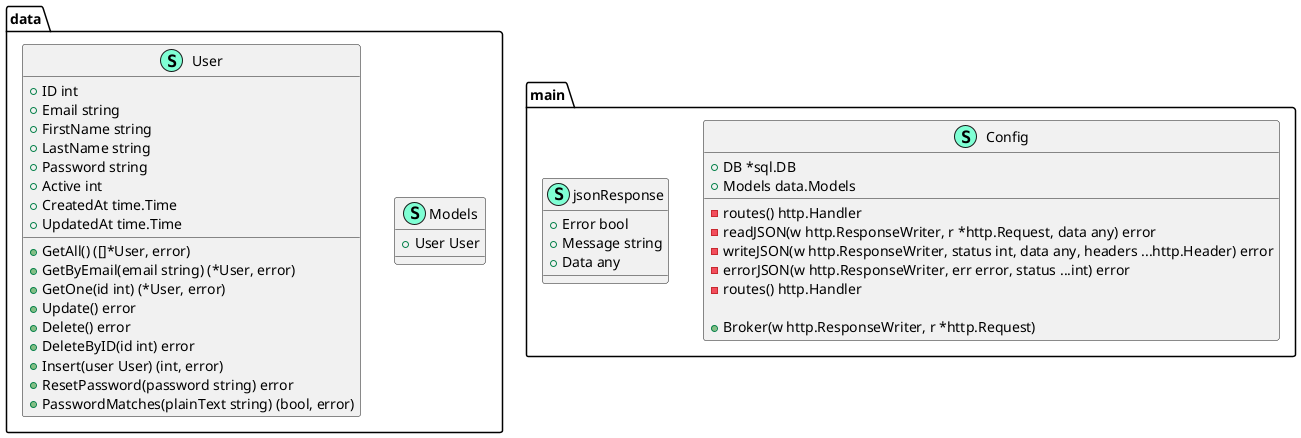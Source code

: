 @startuml
namespace data {
    class Models << (S,Aquamarine) >> {
        + User User

    }
    class User << (S,Aquamarine) >> {
        + ID int
        + Email string
        + FirstName string
        + LastName string
        + Password string
        + Active int
        + CreatedAt time.Time
        + UpdatedAt time.Time

        + GetAll() ([]*User, error)
        + GetByEmail(email string) (*User, error)
        + GetOne(id int) (*User, error)
        + Update() error
        + Delete() error
        + DeleteByID(id int) error
        + Insert(user User) (int, error)
        + ResetPassword(password string) error
        + PasswordMatches(plainText string) (bool, error)

    }
}


namespace main {
    class Config << (S,Aquamarine) >> {
        + DB *sql.DB
        + Models data.Models

        - routes() http.Handler
        - readJSON(w http.ResponseWriter, r *http.Request, data any) error
        - writeJSON(w http.ResponseWriter, status int, data any, headers ...http.Header) error
        - errorJSON(w http.ResponseWriter, err error, status ...int) error
        - routes() http.Handler

        + Broker(w http.ResponseWriter, r *http.Request) 

    }
    class jsonResponse << (S,Aquamarine) >> {
        + Error bool
        + Message string
        + Data any

    }
}


@enduml
